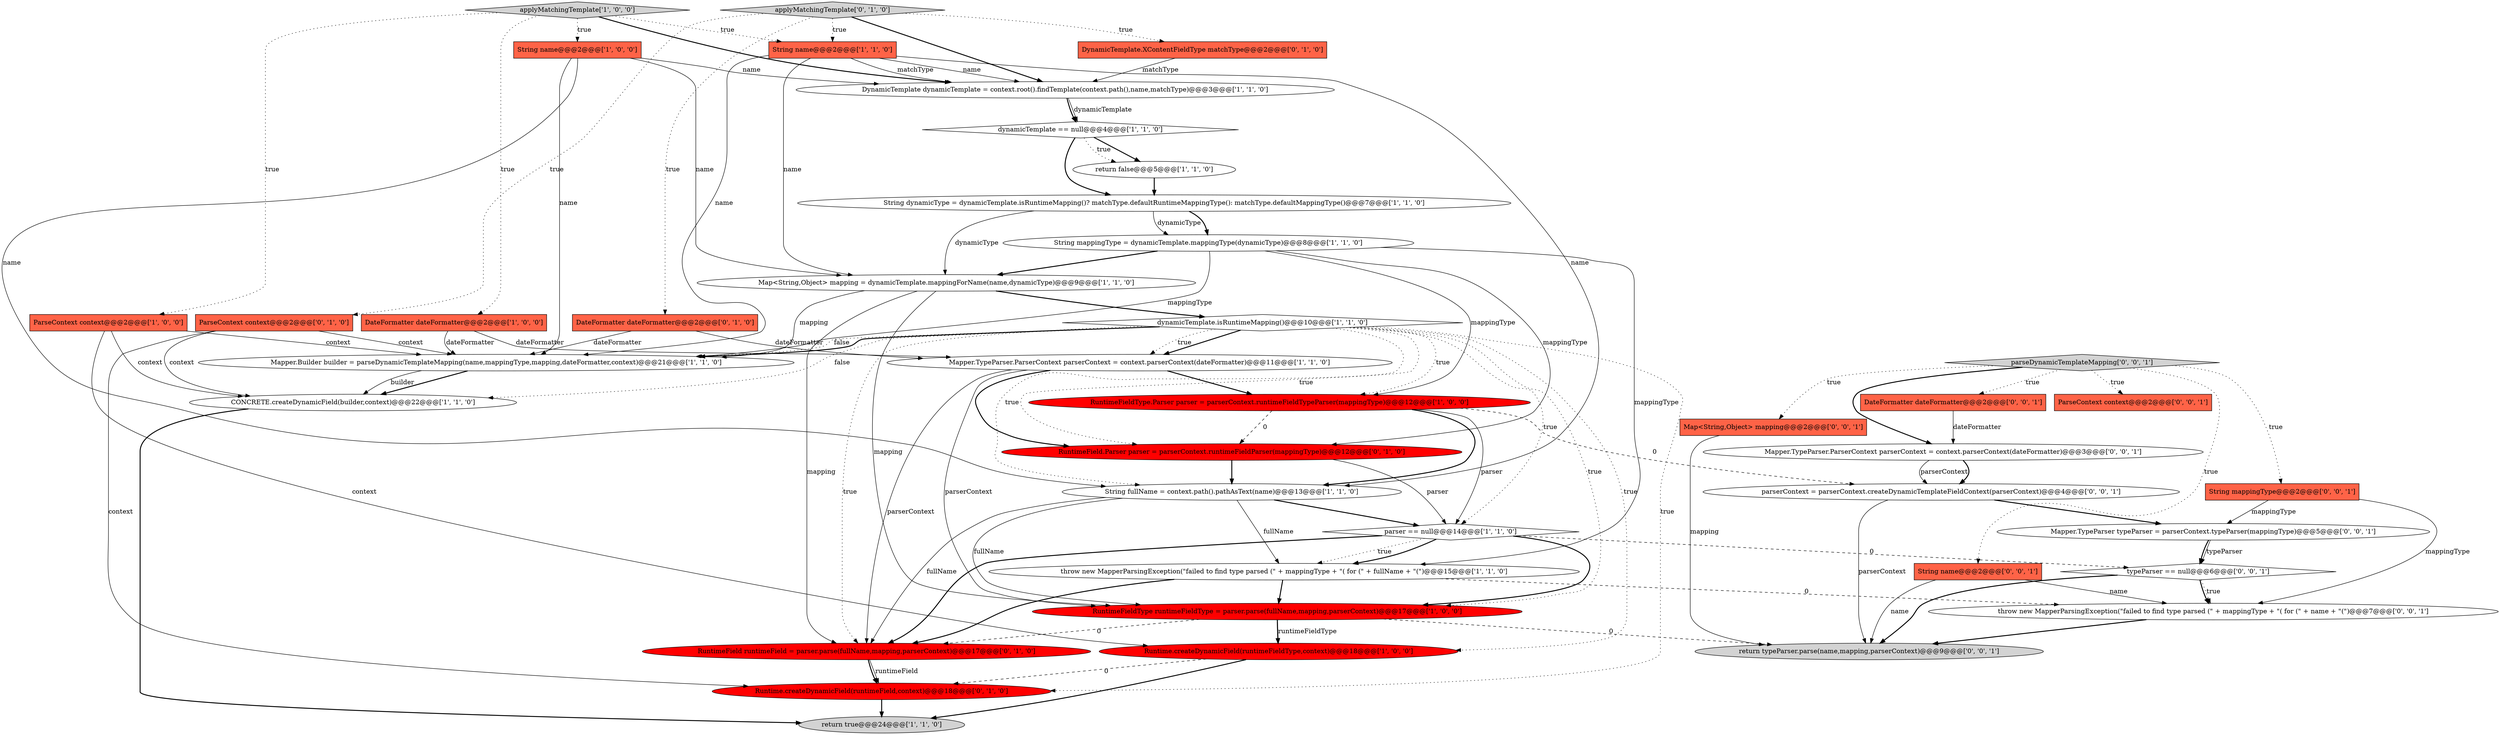 digraph {
39 [style = filled, label = "return typeParser.parse(name,mapping,parserContext)@@@9@@@['0', '0', '1']", fillcolor = lightgray, shape = ellipse image = "AAA0AAABBB3BBB"];
37 [style = filled, label = "Mapper.TypeParser typeParser = parserContext.typeParser(mappingType)@@@5@@@['0', '0', '1']", fillcolor = white, shape = ellipse image = "AAA0AAABBB3BBB"];
3 [style = filled, label = "RuntimeFieldType.Parser parser = parserContext.runtimeFieldTypeParser(mappingType)@@@12@@@['1', '0', '0']", fillcolor = red, shape = ellipse image = "AAA1AAABBB1BBB"];
6 [style = filled, label = "DateFormatter dateFormatter@@@2@@@['1', '0', '0']", fillcolor = tomato, shape = box image = "AAA0AAABBB1BBB"];
35 [style = filled, label = "Map<String,Object> mapping@@@2@@@['0', '0', '1']", fillcolor = tomato, shape = box image = "AAA0AAABBB3BBB"];
14 [style = filled, label = "parser == null@@@14@@@['1', '1', '0']", fillcolor = white, shape = diamond image = "AAA0AAABBB1BBB"];
18 [style = filled, label = "throw new MapperParsingException(\"failed to find type parsed (\" + mappingType + \"( for (\" + fullName + \"(\")@@@15@@@['1', '1', '0']", fillcolor = white, shape = ellipse image = "AAA0AAABBB1BBB"];
28 [style = filled, label = "Runtime.createDynamicField(runtimeField,context)@@@18@@@['0', '1', '0']", fillcolor = red, shape = ellipse image = "AAA1AAABBB2BBB"];
21 [style = filled, label = "String fullName = context.path().pathAsText(name)@@@13@@@['1', '1', '0']", fillcolor = white, shape = ellipse image = "AAA0AAABBB1BBB"];
16 [style = filled, label = "RuntimeFieldType runtimeFieldType = parser.parse(fullName,mapping,parserContext)@@@17@@@['1', '0', '0']", fillcolor = red, shape = ellipse image = "AAA1AAABBB1BBB"];
2 [style = filled, label = "String dynamicType = dynamicTemplate.isRuntimeMapping()? matchType.defaultRuntimeMappingType(): matchType.defaultMappingType()@@@7@@@['1', '1', '0']", fillcolor = white, shape = ellipse image = "AAA0AAABBB1BBB"];
0 [style = filled, label = "return true@@@24@@@['1', '1', '0']", fillcolor = lightgray, shape = ellipse image = "AAA0AAABBB1BBB"];
36 [style = filled, label = "parseDynamicTemplateMapping['0', '0', '1']", fillcolor = lightgray, shape = diamond image = "AAA0AAABBB3BBB"];
30 [style = filled, label = "throw new MapperParsingException(\"failed to find type parsed (\" + mappingType + \"( for (\" + name + \"(\")@@@7@@@['0', '0', '1']", fillcolor = white, shape = ellipse image = "AAA0AAABBB3BBB"];
7 [style = filled, label = "DynamicTemplate dynamicTemplate = context.root().findTemplate(context.path(),name,matchType)@@@3@@@['1', '1', '0']", fillcolor = white, shape = ellipse image = "AAA0AAABBB1BBB"];
33 [style = filled, label = "Mapper.TypeParser.ParserContext parserContext = context.parserContext(dateFormatter)@@@3@@@['0', '0', '1']", fillcolor = white, shape = ellipse image = "AAA0AAABBB3BBB"];
38 [style = filled, label = "parserContext = parserContext.createDynamicTemplateFieldContext(parserContext)@@@4@@@['0', '0', '1']", fillcolor = white, shape = ellipse image = "AAA0AAABBB3BBB"];
31 [style = filled, label = "String name@@@2@@@['0', '0', '1']", fillcolor = tomato, shape = box image = "AAA0AAABBB3BBB"];
11 [style = filled, label = "String name@@@2@@@['1', '0', '0']", fillcolor = tomato, shape = box image = "AAA0AAABBB1BBB"];
17 [style = filled, label = "String name@@@2@@@['1', '1', '0']", fillcolor = tomato, shape = box image = "AAA0AAABBB1BBB"];
26 [style = filled, label = "RuntimeField runtimeField = parser.parse(fullName,mapping,parserContext)@@@17@@@['0', '1', '0']", fillcolor = red, shape = ellipse image = "AAA1AAABBB2BBB"];
4 [style = filled, label = "Mapper.Builder builder = parseDynamicTemplateMapping(name,mappingType,mapping,dateFormatter,context)@@@21@@@['1', '1', '0']", fillcolor = white, shape = ellipse image = "AAA0AAABBB1BBB"];
32 [style = filled, label = "ParseContext context@@@2@@@['0', '0', '1']", fillcolor = tomato, shape = box image = "AAA0AAABBB3BBB"];
22 [style = filled, label = "DateFormatter dateFormatter@@@2@@@['0', '1', '0']", fillcolor = tomato, shape = box image = "AAA0AAABBB2BBB"];
27 [style = filled, label = "applyMatchingTemplate['0', '1', '0']", fillcolor = lightgray, shape = diamond image = "AAA0AAABBB2BBB"];
34 [style = filled, label = "typeParser == null@@@6@@@['0', '0', '1']", fillcolor = white, shape = diamond image = "AAA0AAABBB3BBB"];
29 [style = filled, label = "DateFormatter dateFormatter@@@2@@@['0', '0', '1']", fillcolor = tomato, shape = box image = "AAA0AAABBB3BBB"];
25 [style = filled, label = "RuntimeField.Parser parser = parserContext.runtimeFieldParser(mappingType)@@@12@@@['0', '1', '0']", fillcolor = red, shape = ellipse image = "AAA1AAABBB2BBB"];
24 [style = filled, label = "DynamicTemplate.XContentFieldType matchType@@@2@@@['0', '1', '0']", fillcolor = tomato, shape = box image = "AAA0AAABBB2BBB"];
15 [style = filled, label = "ParseContext context@@@2@@@['1', '0', '0']", fillcolor = tomato, shape = box image = "AAA0AAABBB1BBB"];
9 [style = filled, label = "CONCRETE.createDynamicField(builder,context)@@@22@@@['1', '1', '0']", fillcolor = white, shape = ellipse image = "AAA0AAABBB1BBB"];
23 [style = filled, label = "ParseContext context@@@2@@@['0', '1', '0']", fillcolor = tomato, shape = box image = "AAA0AAABBB2BBB"];
19 [style = filled, label = "Runtime.createDynamicField(runtimeFieldType,context)@@@18@@@['1', '0', '0']", fillcolor = red, shape = ellipse image = "AAA1AAABBB1BBB"];
1 [style = filled, label = "dynamicTemplate == null@@@4@@@['1', '1', '0']", fillcolor = white, shape = diamond image = "AAA0AAABBB1BBB"];
8 [style = filled, label = "Map<String,Object> mapping = dynamicTemplate.mappingForName(name,dynamicType)@@@9@@@['1', '1', '0']", fillcolor = white, shape = ellipse image = "AAA0AAABBB1BBB"];
12 [style = filled, label = "Mapper.TypeParser.ParserContext parserContext = context.parserContext(dateFormatter)@@@11@@@['1', '1', '0']", fillcolor = white, shape = ellipse image = "AAA0AAABBB1BBB"];
40 [style = filled, label = "String mappingType@@@2@@@['0', '0', '1']", fillcolor = tomato, shape = box image = "AAA0AAABBB3BBB"];
5 [style = filled, label = "return false@@@5@@@['1', '1', '0']", fillcolor = white, shape = ellipse image = "AAA0AAABBB1BBB"];
20 [style = filled, label = "dynamicTemplate.isRuntimeMapping()@@@10@@@['1', '1', '0']", fillcolor = white, shape = diamond image = "AAA0AAABBB1BBB"];
10 [style = filled, label = "applyMatchingTemplate['1', '0', '0']", fillcolor = lightgray, shape = diamond image = "AAA0AAABBB1BBB"];
13 [style = filled, label = "String mappingType = dynamicTemplate.mappingType(dynamicType)@@@8@@@['1', '1', '0']", fillcolor = white, shape = ellipse image = "AAA0AAABBB1BBB"];
11->4 [style = solid, label="name"];
1->5 [style = bold, label=""];
25->14 [style = solid, label="parser"];
13->3 [style = solid, label="mappingType"];
17->7 [style = solid, label="name"];
18->30 [style = dashed, label="0"];
11->21 [style = solid, label="name"];
17->8 [style = solid, label="name"];
40->30 [style = solid, label="mappingType"];
22->4 [style = solid, label="dateFormatter"];
27->23 [style = dotted, label="true"];
8->26 [style = solid, label="mapping"];
36->33 [style = bold, label=""];
8->16 [style = solid, label="mapping"];
16->26 [style = dashed, label="0"];
28->0 [style = bold, label=""];
8->20 [style = bold, label=""];
13->25 [style = solid, label="mappingType"];
27->7 [style = bold, label=""];
3->14 [style = solid, label="parser"];
26->28 [style = bold, label=""];
14->18 [style = dotted, label="true"];
19->28 [style = dashed, label="0"];
25->21 [style = bold, label=""];
16->39 [style = dashed, label="0"];
14->16 [style = bold, label=""];
10->6 [style = dotted, label="true"];
8->4 [style = solid, label="mapping"];
7->1 [style = bold, label=""];
21->26 [style = solid, label="fullName"];
31->30 [style = solid, label="name"];
20->9 [style = dotted, label="false"];
27->22 [style = dotted, label="true"];
2->13 [style = solid, label="dynamicType"];
15->19 [style = solid, label="context"];
11->7 [style = solid, label="name"];
20->26 [style = dotted, label="true"];
26->28 [style = solid, label="runtimeField"];
3->38 [style = dashed, label="0"];
37->34 [style = solid, label="typeParser"];
15->9 [style = solid, label="context"];
13->18 [style = solid, label="mappingType"];
17->4 [style = solid, label="name"];
27->24 [style = dotted, label="true"];
36->40 [style = dotted, label="true"];
16->19 [style = bold, label=""];
2->8 [style = solid, label="dynamicType"];
10->7 [style = bold, label=""];
36->31 [style = dotted, label="true"];
38->37 [style = bold, label=""];
23->4 [style = solid, label="context"];
20->3 [style = dotted, label="true"];
14->18 [style = bold, label=""];
23->9 [style = solid, label="context"];
36->29 [style = dotted, label="true"];
40->37 [style = solid, label="mappingType"];
6->4 [style = solid, label="dateFormatter"];
4->9 [style = bold, label=""];
20->25 [style = dotted, label="true"];
4->9 [style = solid, label="builder"];
18->26 [style = bold, label=""];
20->14 [style = dotted, label="true"];
36->32 [style = dotted, label="true"];
19->0 [style = bold, label=""];
10->17 [style = dotted, label="true"];
20->4 [style = dotted, label="false"];
10->11 [style = dotted, label="true"];
34->39 [style = bold, label=""];
17->7 [style = solid, label="matchType"];
22->12 [style = solid, label="dateFormatter"];
23->28 [style = solid, label="context"];
3->21 [style = bold, label=""];
1->2 [style = bold, label=""];
12->3 [style = bold, label=""];
20->19 [style = dotted, label="true"];
27->17 [style = dotted, label="true"];
38->39 [style = solid, label="parserContext"];
34->30 [style = dotted, label="true"];
35->39 [style = solid, label="mapping"];
21->14 [style = bold, label=""];
15->4 [style = solid, label="context"];
21->18 [style = solid, label="fullName"];
18->16 [style = bold, label=""];
17->21 [style = solid, label="name"];
12->26 [style = solid, label="parserContext"];
31->39 [style = solid, label="name"];
12->16 [style = solid, label="parserContext"];
24->7 [style = solid, label="matchType"];
9->0 [style = bold, label=""];
14->34 [style = dashed, label="0"];
16->19 [style = solid, label="runtimeFieldType"];
20->21 [style = dotted, label="true"];
34->30 [style = bold, label=""];
20->4 [style = bold, label=""];
2->13 [style = bold, label=""];
10->15 [style = dotted, label="true"];
33->38 [style = solid, label="parserContext"];
14->26 [style = bold, label=""];
6->12 [style = solid, label="dateFormatter"];
5->2 [style = bold, label=""];
29->33 [style = solid, label="dateFormatter"];
21->16 [style = solid, label="fullName"];
20->28 [style = dotted, label="true"];
12->25 [style = bold, label=""];
37->34 [style = bold, label=""];
20->12 [style = bold, label=""];
30->39 [style = bold, label=""];
7->1 [style = solid, label="dynamicTemplate"];
33->38 [style = bold, label=""];
20->12 [style = dotted, label="true"];
36->35 [style = dotted, label="true"];
13->8 [style = bold, label=""];
11->8 [style = solid, label="name"];
1->5 [style = dotted, label="true"];
20->16 [style = dotted, label="true"];
13->4 [style = solid, label="mappingType"];
3->25 [style = dashed, label="0"];
}
